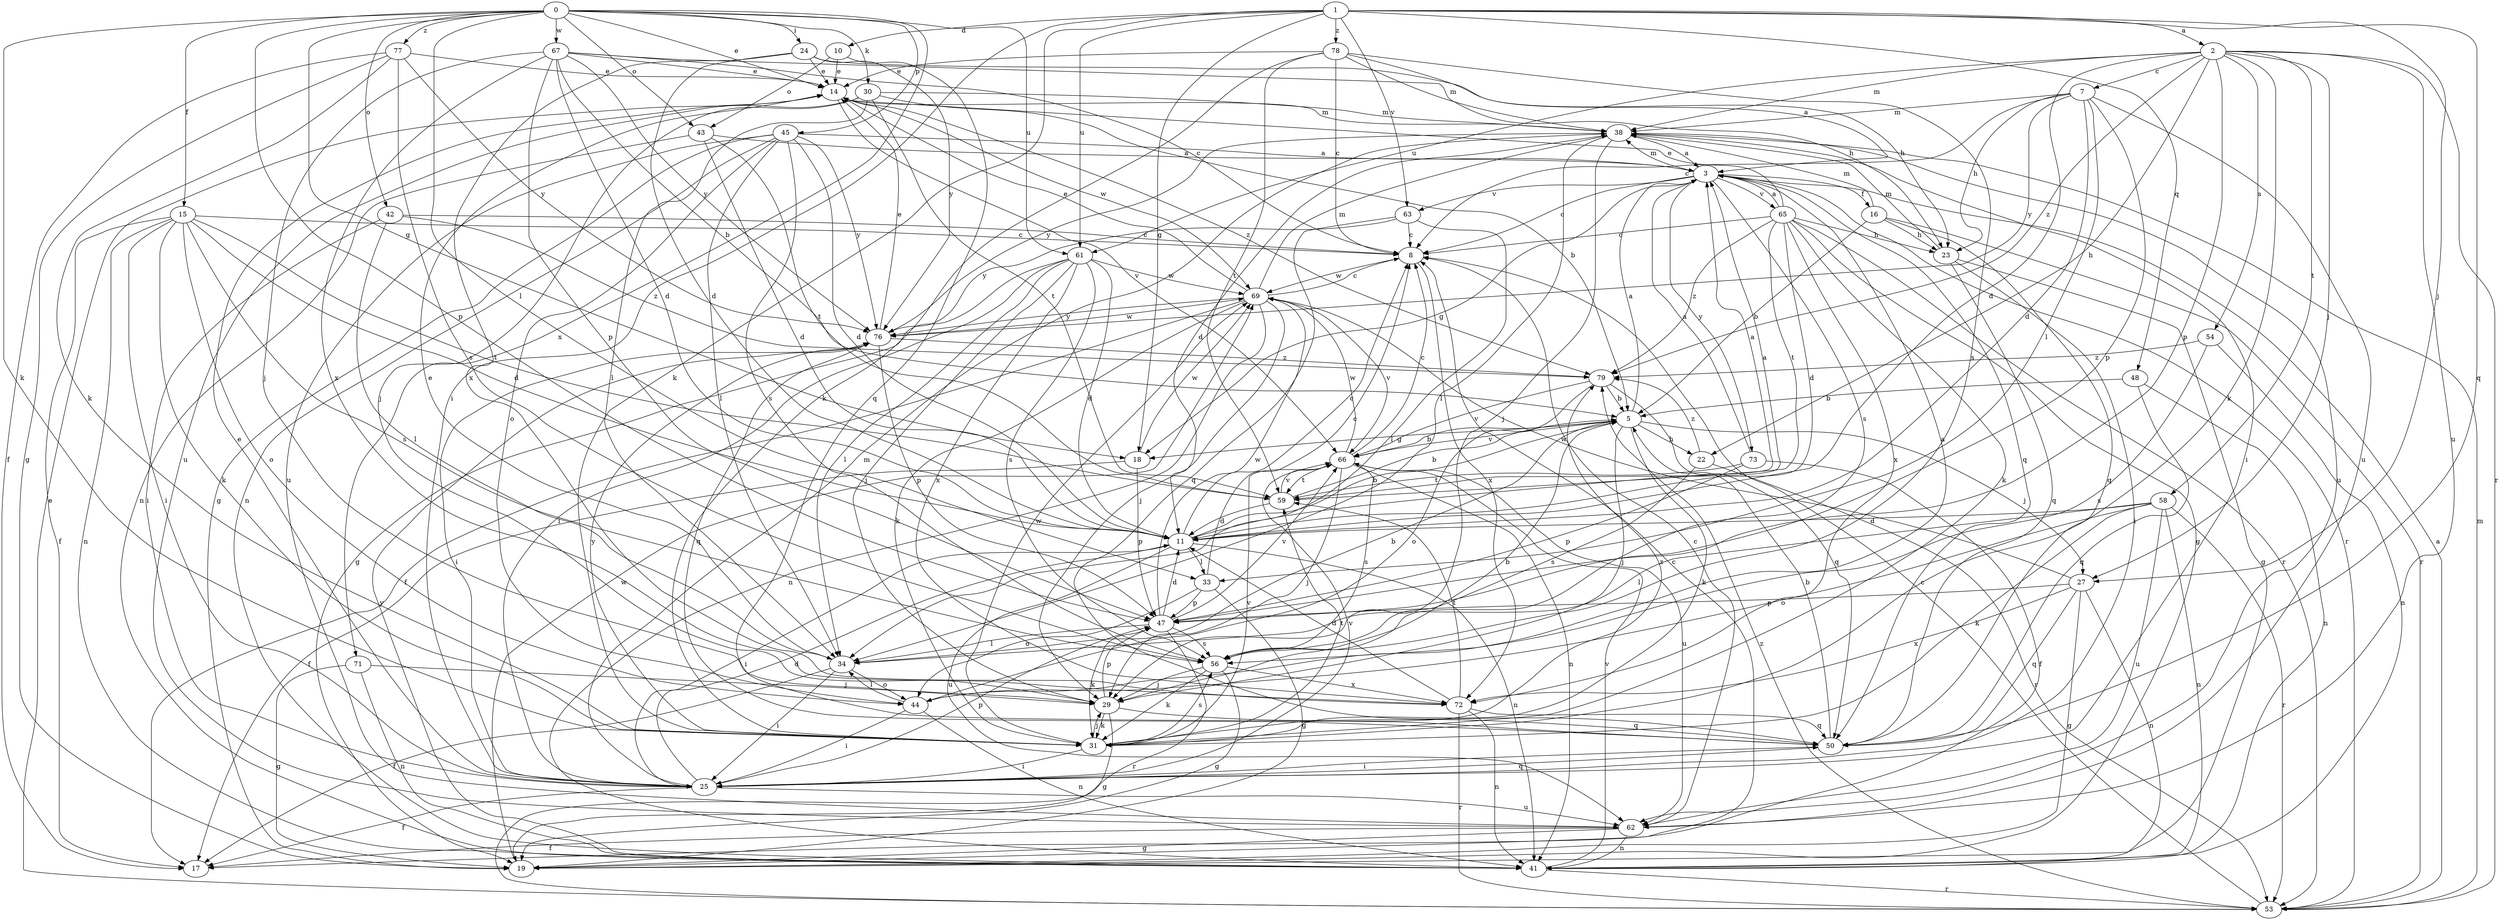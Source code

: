 strict digraph  {
0;
1;
2;
3;
5;
7;
8;
10;
11;
14;
15;
16;
17;
18;
19;
22;
23;
24;
25;
27;
29;
30;
31;
33;
34;
38;
41;
42;
43;
44;
45;
47;
48;
50;
53;
54;
56;
58;
59;
61;
62;
63;
65;
66;
67;
69;
71;
72;
73;
76;
77;
78;
79;
0 -> 14  [label=e];
0 -> 15  [label=f];
0 -> 18  [label=g];
0 -> 24  [label=i];
0 -> 30  [label=k];
0 -> 31  [label=k];
0 -> 33  [label=l];
0 -> 42  [label=o];
0 -> 43  [label=o];
0 -> 45  [label=p];
0 -> 47  [label=p];
0 -> 61  [label=u];
0 -> 67  [label=w];
0 -> 71  [label=x];
0 -> 77  [label=z];
1 -> 2  [label=a];
1 -> 10  [label=d];
1 -> 18  [label=g];
1 -> 25  [label=i];
1 -> 27  [label=j];
1 -> 31  [label=k];
1 -> 48  [label=q];
1 -> 50  [label=q];
1 -> 61  [label=u];
1 -> 63  [label=v];
1 -> 78  [label=z];
2 -> 7  [label=c];
2 -> 11  [label=d];
2 -> 22  [label=h];
2 -> 27  [label=j];
2 -> 31  [label=k];
2 -> 38  [label=m];
2 -> 47  [label=p];
2 -> 53  [label=r];
2 -> 54  [label=s];
2 -> 58  [label=t];
2 -> 61  [label=u];
2 -> 62  [label=u];
2 -> 79  [label=z];
3 -> 8  [label=c];
3 -> 16  [label=f];
3 -> 18  [label=g];
3 -> 38  [label=m];
3 -> 50  [label=q];
3 -> 53  [label=r];
3 -> 56  [label=s];
3 -> 63  [label=v];
3 -> 65  [label=v];
3 -> 73  [label=y];
5 -> 3  [label=a];
5 -> 18  [label=g];
5 -> 22  [label=h];
5 -> 27  [label=j];
5 -> 29  [label=j];
5 -> 31  [label=k];
5 -> 66  [label=v];
7 -> 8  [label=c];
7 -> 11  [label=d];
7 -> 23  [label=h];
7 -> 33  [label=l];
7 -> 38  [label=m];
7 -> 47  [label=p];
7 -> 62  [label=u];
7 -> 76  [label=y];
8 -> 69  [label=w];
8 -> 72  [label=x];
10 -> 14  [label=e];
10 -> 43  [label=o];
10 -> 50  [label=q];
11 -> 3  [label=a];
11 -> 5  [label=b];
11 -> 8  [label=c];
11 -> 25  [label=i];
11 -> 33  [label=l];
11 -> 41  [label=n];
11 -> 62  [label=u];
14 -> 38  [label=m];
14 -> 66  [label=v];
14 -> 69  [label=w];
14 -> 79  [label=z];
15 -> 8  [label=c];
15 -> 11  [label=d];
15 -> 17  [label=f];
15 -> 25  [label=i];
15 -> 31  [label=k];
15 -> 41  [label=n];
15 -> 44  [label=o];
15 -> 56  [label=s];
15 -> 59  [label=t];
16 -> 5  [label=b];
16 -> 23  [label=h];
16 -> 38  [label=m];
16 -> 50  [label=q];
16 -> 53  [label=r];
18 -> 17  [label=f];
18 -> 47  [label=p];
18 -> 69  [label=w];
19 -> 8  [label=c];
19 -> 69  [label=w];
22 -> 53  [label=r];
22 -> 56  [label=s];
22 -> 79  [label=z];
23 -> 19  [label=g];
23 -> 25  [label=i];
23 -> 38  [label=m];
23 -> 50  [label=q];
24 -> 11  [label=d];
24 -> 14  [label=e];
24 -> 23  [label=h];
24 -> 72  [label=x];
24 -> 76  [label=y];
25 -> 11  [label=d];
25 -> 14  [label=e];
25 -> 17  [label=f];
25 -> 38  [label=m];
25 -> 47  [label=p];
25 -> 50  [label=q];
25 -> 62  [label=u];
25 -> 66  [label=v];
27 -> 19  [label=g];
27 -> 41  [label=n];
27 -> 47  [label=p];
27 -> 50  [label=q];
27 -> 69  [label=w];
27 -> 72  [label=x];
29 -> 5  [label=b];
29 -> 19  [label=g];
29 -> 31  [label=k];
29 -> 47  [label=p];
29 -> 50  [label=q];
30 -> 5  [label=b];
30 -> 29  [label=j];
30 -> 34  [label=l];
30 -> 38  [label=m];
30 -> 59  [label=t];
30 -> 62  [label=u];
31 -> 25  [label=i];
31 -> 29  [label=j];
31 -> 56  [label=s];
31 -> 59  [label=t];
31 -> 66  [label=v];
31 -> 69  [label=w];
31 -> 76  [label=y];
31 -> 79  [label=z];
33 -> 8  [label=c];
33 -> 19  [label=g];
33 -> 44  [label=o];
33 -> 47  [label=p];
34 -> 5  [label=b];
34 -> 14  [label=e];
34 -> 17  [label=f];
34 -> 25  [label=i];
34 -> 44  [label=o];
38 -> 3  [label=a];
38 -> 11  [label=d];
38 -> 25  [label=i];
38 -> 29  [label=j];
38 -> 34  [label=l];
38 -> 62  [label=u];
38 -> 76  [label=y];
41 -> 53  [label=r];
41 -> 66  [label=v];
41 -> 76  [label=y];
42 -> 8  [label=c];
42 -> 25  [label=i];
42 -> 34  [label=l];
42 -> 79  [label=z];
43 -> 3  [label=a];
43 -> 11  [label=d];
43 -> 41  [label=n];
43 -> 59  [label=t];
44 -> 3  [label=a];
44 -> 25  [label=i];
44 -> 34  [label=l];
44 -> 41  [label=n];
45 -> 3  [label=a];
45 -> 11  [label=d];
45 -> 19  [label=g];
45 -> 34  [label=l];
45 -> 41  [label=n];
45 -> 44  [label=o];
45 -> 56  [label=s];
45 -> 62  [label=u];
45 -> 76  [label=y];
47 -> 11  [label=d];
47 -> 31  [label=k];
47 -> 34  [label=l];
47 -> 53  [label=r];
47 -> 56  [label=s];
47 -> 66  [label=v];
47 -> 69  [label=w];
48 -> 5  [label=b];
48 -> 41  [label=n];
48 -> 50  [label=q];
50 -> 5  [label=b];
50 -> 25  [label=i];
53 -> 3  [label=a];
53 -> 8  [label=c];
53 -> 14  [label=e];
53 -> 38  [label=m];
53 -> 79  [label=z];
54 -> 41  [label=n];
54 -> 56  [label=s];
54 -> 79  [label=z];
56 -> 19  [label=g];
56 -> 29  [label=j];
56 -> 31  [label=k];
56 -> 72  [label=x];
58 -> 11  [label=d];
58 -> 31  [label=k];
58 -> 34  [label=l];
58 -> 41  [label=n];
58 -> 44  [label=o];
58 -> 53  [label=r];
58 -> 62  [label=u];
59 -> 3  [label=a];
59 -> 5  [label=b];
59 -> 11  [label=d];
59 -> 66  [label=v];
61 -> 11  [label=d];
61 -> 19  [label=g];
61 -> 25  [label=i];
61 -> 29  [label=j];
61 -> 34  [label=l];
61 -> 56  [label=s];
61 -> 69  [label=w];
61 -> 72  [label=x];
62 -> 8  [label=c];
62 -> 17  [label=f];
62 -> 19  [label=g];
62 -> 41  [label=n];
63 -> 8  [label=c];
63 -> 34  [label=l];
63 -> 50  [label=q];
63 -> 76  [label=y];
65 -> 3  [label=a];
65 -> 8  [label=c];
65 -> 11  [label=d];
65 -> 14  [label=e];
65 -> 19  [label=g];
65 -> 23  [label=h];
65 -> 31  [label=k];
65 -> 53  [label=r];
65 -> 59  [label=t];
65 -> 72  [label=x];
65 -> 79  [label=z];
66 -> 5  [label=b];
66 -> 8  [label=c];
66 -> 29  [label=j];
66 -> 41  [label=n];
66 -> 56  [label=s];
66 -> 59  [label=t];
66 -> 62  [label=u];
66 -> 69  [label=w];
67 -> 5  [label=b];
67 -> 8  [label=c];
67 -> 11  [label=d];
67 -> 14  [label=e];
67 -> 23  [label=h];
67 -> 29  [label=j];
67 -> 47  [label=p];
67 -> 72  [label=x];
67 -> 76  [label=y];
69 -> 8  [label=c];
69 -> 14  [label=e];
69 -> 17  [label=f];
69 -> 29  [label=j];
69 -> 31  [label=k];
69 -> 38  [label=m];
69 -> 41  [label=n];
69 -> 66  [label=v];
69 -> 76  [label=y];
71 -> 19  [label=g];
71 -> 29  [label=j];
71 -> 41  [label=n];
72 -> 11  [label=d];
72 -> 41  [label=n];
72 -> 50  [label=q];
72 -> 53  [label=r];
72 -> 59  [label=t];
73 -> 3  [label=a];
73 -> 17  [label=f];
73 -> 47  [label=p];
73 -> 59  [label=t];
76 -> 14  [label=e];
76 -> 25  [label=i];
76 -> 47  [label=p];
76 -> 50  [label=q];
76 -> 69  [label=w];
76 -> 79  [label=z];
77 -> 14  [label=e];
77 -> 17  [label=f];
77 -> 19  [label=g];
77 -> 31  [label=k];
77 -> 56  [label=s];
77 -> 76  [label=y];
78 -> 3  [label=a];
78 -> 8  [label=c];
78 -> 14  [label=e];
78 -> 31  [label=k];
78 -> 38  [label=m];
78 -> 56  [label=s];
78 -> 59  [label=t];
79 -> 5  [label=b];
79 -> 44  [label=o];
79 -> 50  [label=q];
79 -> 66  [label=v];
}
